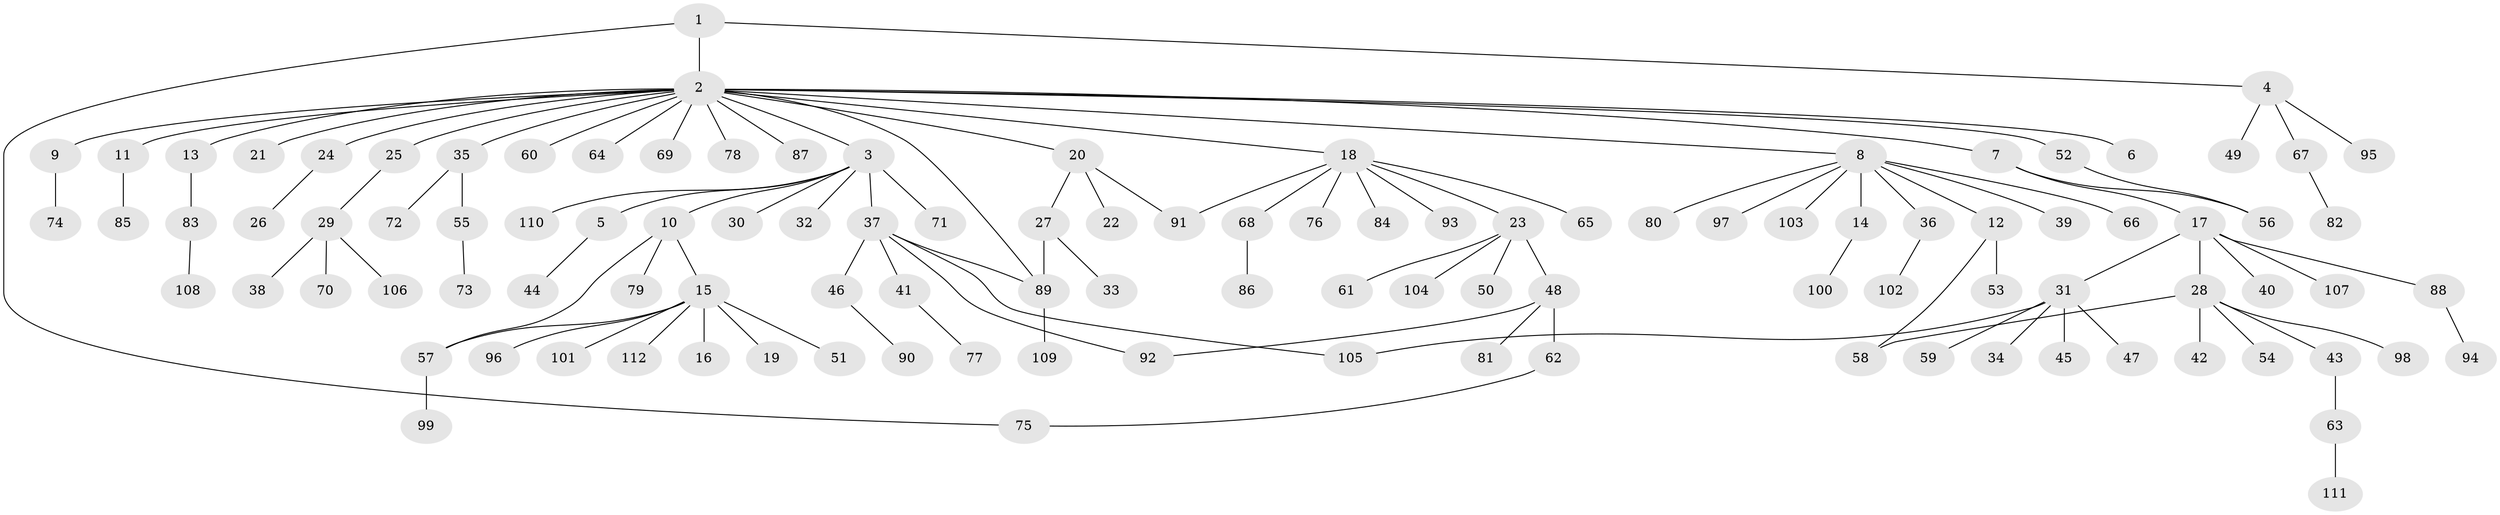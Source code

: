 // coarse degree distribution, {5: 0.06097560975609756, 21: 0.012195121951219513, 10: 0.012195121951219513, 1: 0.6585365853658537, 3: 0.024390243902439025, 8: 0.012195121951219513, 2: 0.14634146341463414, 7: 0.024390243902439025, 4: 0.036585365853658534, 6: 0.012195121951219513}
// Generated by graph-tools (version 1.1) at 2025/23/03/03/25 07:23:49]
// undirected, 112 vertices, 120 edges
graph export_dot {
graph [start="1"]
  node [color=gray90,style=filled];
  1;
  2;
  3;
  4;
  5;
  6;
  7;
  8;
  9;
  10;
  11;
  12;
  13;
  14;
  15;
  16;
  17;
  18;
  19;
  20;
  21;
  22;
  23;
  24;
  25;
  26;
  27;
  28;
  29;
  30;
  31;
  32;
  33;
  34;
  35;
  36;
  37;
  38;
  39;
  40;
  41;
  42;
  43;
  44;
  45;
  46;
  47;
  48;
  49;
  50;
  51;
  52;
  53;
  54;
  55;
  56;
  57;
  58;
  59;
  60;
  61;
  62;
  63;
  64;
  65;
  66;
  67;
  68;
  69;
  70;
  71;
  72;
  73;
  74;
  75;
  76;
  77;
  78;
  79;
  80;
  81;
  82;
  83;
  84;
  85;
  86;
  87;
  88;
  89;
  90;
  91;
  92;
  93;
  94;
  95;
  96;
  97;
  98;
  99;
  100;
  101;
  102;
  103;
  104;
  105;
  106;
  107;
  108;
  109;
  110;
  111;
  112;
  1 -- 2;
  1 -- 4;
  1 -- 75;
  2 -- 3;
  2 -- 6;
  2 -- 7;
  2 -- 8;
  2 -- 9;
  2 -- 11;
  2 -- 13;
  2 -- 18;
  2 -- 20;
  2 -- 21;
  2 -- 24;
  2 -- 25;
  2 -- 35;
  2 -- 52;
  2 -- 60;
  2 -- 64;
  2 -- 69;
  2 -- 78;
  2 -- 87;
  2 -- 89;
  3 -- 5;
  3 -- 10;
  3 -- 30;
  3 -- 32;
  3 -- 37;
  3 -- 71;
  3 -- 110;
  4 -- 49;
  4 -- 67;
  4 -- 95;
  5 -- 44;
  7 -- 17;
  7 -- 56;
  8 -- 12;
  8 -- 14;
  8 -- 36;
  8 -- 39;
  8 -- 66;
  8 -- 80;
  8 -- 97;
  8 -- 103;
  9 -- 74;
  10 -- 15;
  10 -- 57;
  10 -- 79;
  11 -- 85;
  12 -- 53;
  12 -- 58;
  13 -- 83;
  14 -- 100;
  15 -- 16;
  15 -- 19;
  15 -- 51;
  15 -- 57;
  15 -- 96;
  15 -- 101;
  15 -- 112;
  17 -- 28;
  17 -- 31;
  17 -- 40;
  17 -- 88;
  17 -- 107;
  18 -- 23;
  18 -- 65;
  18 -- 68;
  18 -- 76;
  18 -- 84;
  18 -- 91;
  18 -- 93;
  20 -- 22;
  20 -- 27;
  20 -- 91;
  23 -- 48;
  23 -- 50;
  23 -- 61;
  23 -- 104;
  24 -- 26;
  25 -- 29;
  27 -- 33;
  27 -- 89;
  28 -- 42;
  28 -- 43;
  28 -- 54;
  28 -- 58;
  28 -- 98;
  29 -- 38;
  29 -- 70;
  29 -- 106;
  31 -- 34;
  31 -- 45;
  31 -- 47;
  31 -- 59;
  31 -- 105;
  35 -- 55;
  35 -- 72;
  36 -- 102;
  37 -- 41;
  37 -- 46;
  37 -- 89;
  37 -- 92;
  37 -- 105;
  41 -- 77;
  43 -- 63;
  46 -- 90;
  48 -- 62;
  48 -- 81;
  48 -- 92;
  52 -- 56;
  55 -- 73;
  57 -- 99;
  62 -- 75;
  63 -- 111;
  67 -- 82;
  68 -- 86;
  83 -- 108;
  88 -- 94;
  89 -- 109;
}
